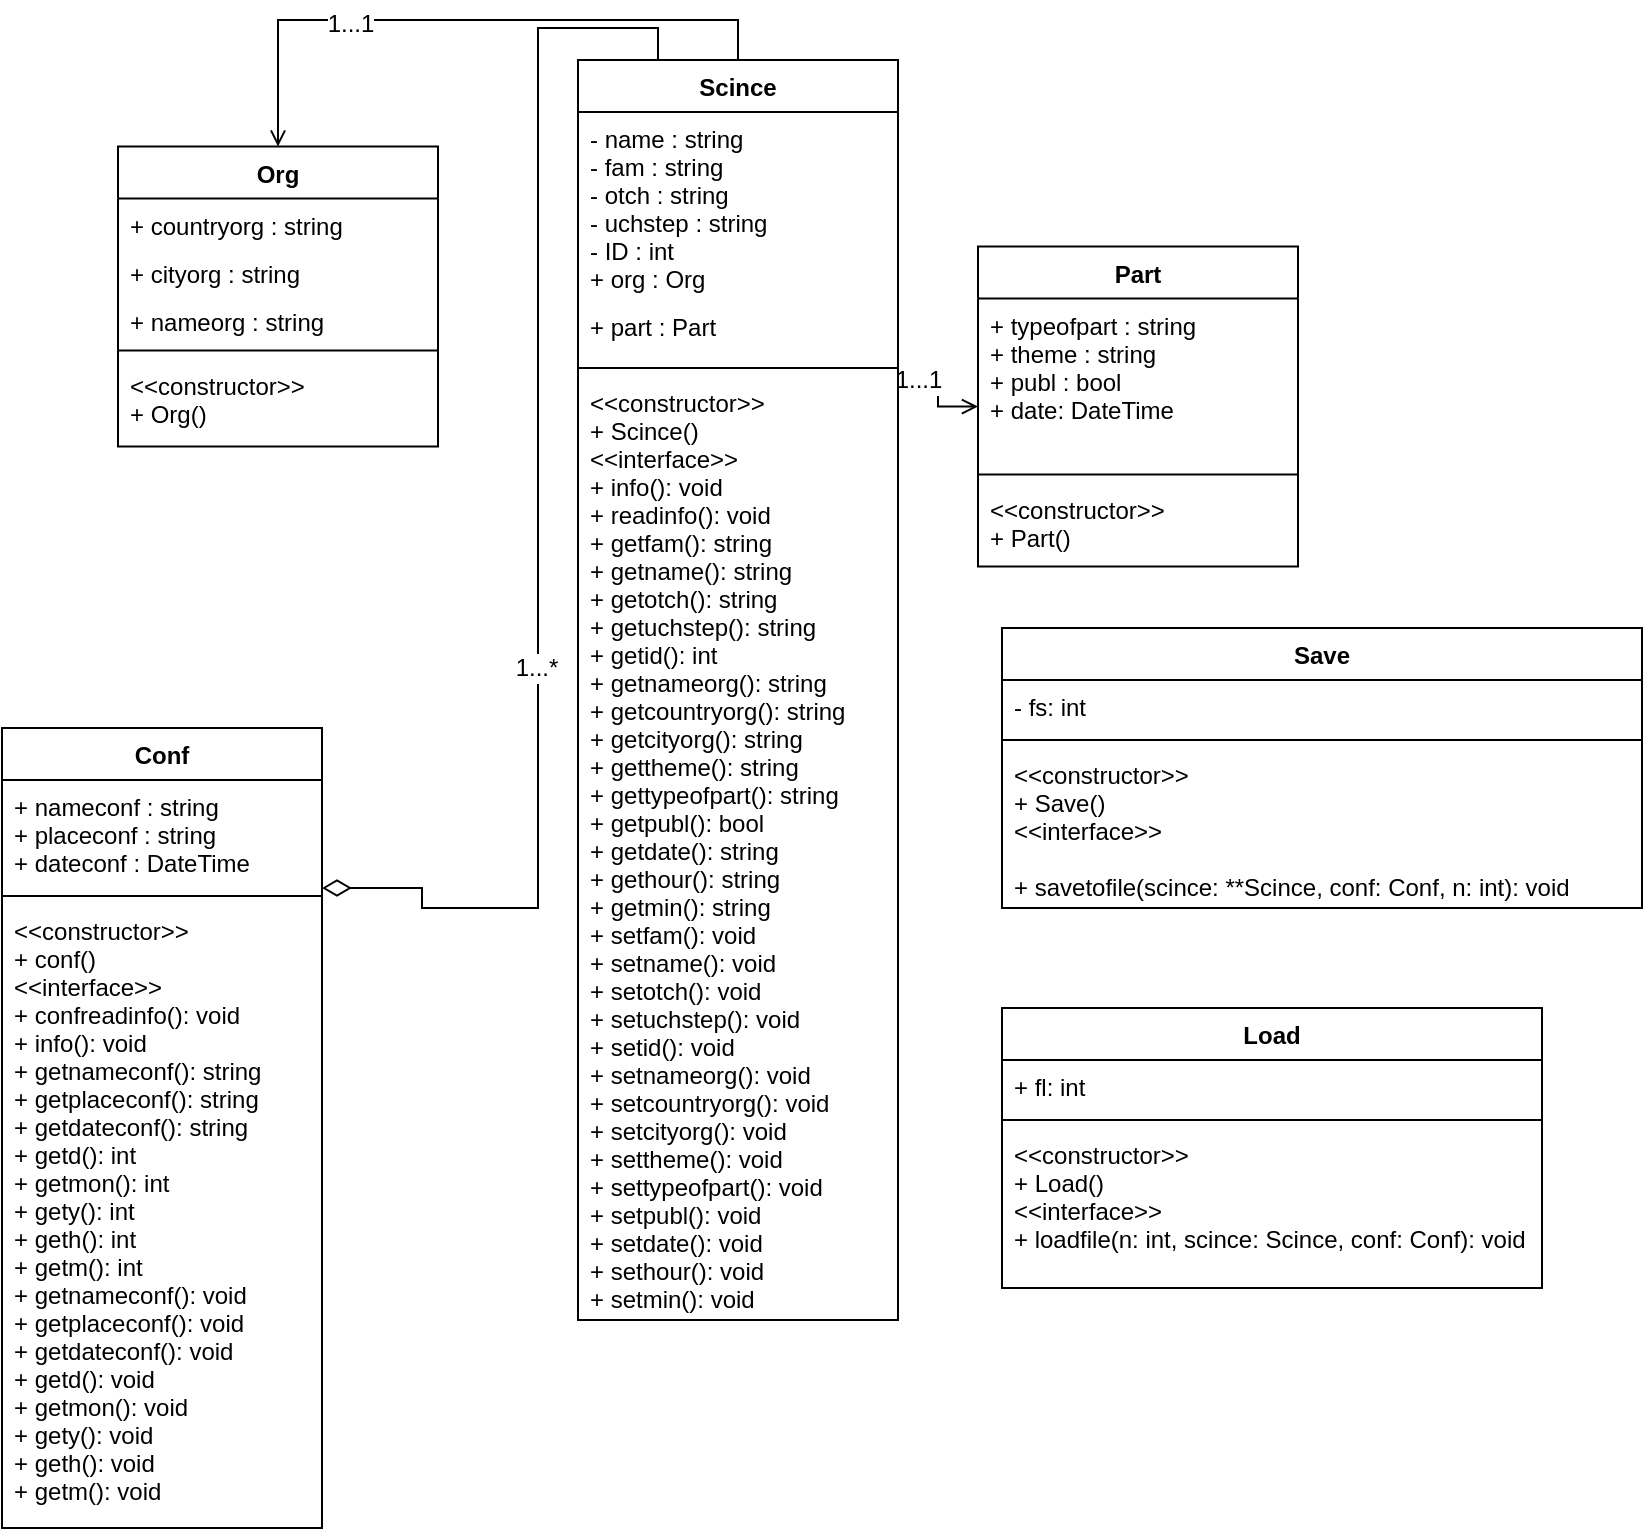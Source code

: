 <mxfile version="12.4.6" type="device"><diagram id="ocPIhnMkMWa0qQDS1hvW" name="Page-1"><mxGraphModel dx="1102" dy="481" grid="1" gridSize="10" guides="1" tooltips="1" connect="1" arrows="1" fold="1" page="1" pageScale="1" pageWidth="827" pageHeight="1169" math="0" shadow="0"><root><mxCell id="0"/><mxCell id="1" parent="0"/><mxCell id="85ttCQFfHKIFe7DCUe9L-9" value="Org" style="swimlane;fontStyle=1;align=center;verticalAlign=top;childLayout=stackLayout;horizontal=1;startSize=26;horizontalStack=0;resizeParent=1;resizeParentMax=0;resizeLast=0;collapsible=1;marginBottom=0;" parent="1" vertex="1"><mxGeometry x="118" y="129.29" width="160" height="150" as="geometry"/></mxCell><mxCell id="85ttCQFfHKIFe7DCUe9L-10" value="+ countryorg : string" style="text;strokeColor=none;fillColor=none;align=left;verticalAlign=top;spacingLeft=4;spacingRight=4;overflow=hidden;rotatable=0;points=[[0,0.5],[1,0.5]];portConstraint=eastwest;" parent="85ttCQFfHKIFe7DCUe9L-9" vertex="1"><mxGeometry y="26" width="160" height="24" as="geometry"/></mxCell><mxCell id="SH0llRPYAXwDKUJURmWh-3" value="+ cityorg : string" style="text;strokeColor=none;fillColor=none;align=left;verticalAlign=top;spacingLeft=4;spacingRight=4;overflow=hidden;rotatable=0;points=[[0,0.5],[1,0.5]];portConstraint=eastwest;" parent="85ttCQFfHKIFe7DCUe9L-9" vertex="1"><mxGeometry y="50" width="160" height="24" as="geometry"/></mxCell><mxCell id="SH0llRPYAXwDKUJURmWh-4" value="+ nameorg : string" style="text;strokeColor=none;fillColor=none;align=left;verticalAlign=top;spacingLeft=4;spacingRight=4;overflow=hidden;rotatable=0;points=[[0,0.5],[1,0.5]];portConstraint=eastwest;" parent="85ttCQFfHKIFe7DCUe9L-9" vertex="1"><mxGeometry y="74" width="160" height="24" as="geometry"/></mxCell><mxCell id="85ttCQFfHKIFe7DCUe9L-11" value="" style="line;strokeWidth=1;fillColor=none;align=left;verticalAlign=middle;spacingTop=-1;spacingLeft=3;spacingRight=3;rotatable=0;labelPosition=right;points=[];portConstraint=eastwest;" parent="85ttCQFfHKIFe7DCUe9L-9" vertex="1"><mxGeometry y="98" width="160" height="8" as="geometry"/></mxCell><mxCell id="85ttCQFfHKIFe7DCUe9L-12" value="&lt;&lt;constructor&gt;&gt;&#10;+ Org()" style="text;strokeColor=none;fillColor=none;align=left;verticalAlign=top;spacingLeft=4;spacingRight=4;overflow=hidden;rotatable=0;points=[[0,0.5],[1,0.5]];portConstraint=eastwest;" parent="85ttCQFfHKIFe7DCUe9L-9" vertex="1"><mxGeometry y="106" width="160" height="44" as="geometry"/></mxCell><mxCell id="85ttCQFfHKIFe7DCUe9L-31" style="edgeStyle=orthogonalEdgeStyle;rounded=0;orthogonalLoop=1;jettySize=auto;html=1;exitX=0.5;exitY=0;exitDx=0;exitDy=0;entryX=0.5;entryY=0;entryDx=0;entryDy=0;endArrow=open;endFill=0;" parent="1" source="85ttCQFfHKIFe7DCUe9L-25" target="85ttCQFfHKIFe7DCUe9L-9" edge="1"><mxGeometry relative="1" as="geometry"/></mxCell><mxCell id="SH0llRPYAXwDKUJURmWh-19" value="1...1" style="text;html=1;align=center;verticalAlign=middle;resizable=0;points=[];;labelBackgroundColor=#ffffff;" parent="85ttCQFfHKIFe7DCUe9L-31" vertex="1" connectable="0"><mxGeometry x="0.367" y="2" relative="1" as="geometry"><mxPoint as="offset"/></mxGeometry></mxCell><mxCell id="SH0llRPYAXwDKUJURmWh-12" style="edgeStyle=orthogonalEdgeStyle;rounded=0;orthogonalLoop=1;jettySize=auto;html=1;exitX=1;exitY=0.25;exitDx=0;exitDy=0;startArrow=none;startFill=0;startSize=12;endArrow=open;endFill=0;" parent="1" source="85ttCQFfHKIFe7DCUe9L-25" target="85ttCQFfHKIFe7DCUe9L-32" edge="1"><mxGeometry relative="1" as="geometry"/></mxCell><mxCell id="SH0llRPYAXwDKUJURmWh-18" value="1...1" style="text;html=1;align=center;verticalAlign=middle;resizable=0;points=[];;labelBackgroundColor=#ffffff;" parent="SH0llRPYAXwDKUJURmWh-12" vertex="1" connectable="0"><mxGeometry x="-0.652" y="-2" relative="1" as="geometry"><mxPoint as="offset"/></mxGeometry></mxCell><mxCell id="85ttCQFfHKIFe7DCUe9L-25" value="Scince" style="swimlane;fontStyle=1;align=center;verticalAlign=top;childLayout=stackLayout;horizontal=1;startSize=26;horizontalStack=0;resizeParent=1;resizeParentMax=0;resizeLast=0;collapsible=1;marginBottom=0;" parent="1" vertex="1"><mxGeometry x="348" y="86" width="160" height="630" as="geometry"/></mxCell><mxCell id="85ttCQFfHKIFe7DCUe9L-26" value="- name : string&#10;- fam : string&#10;- otch : string&#10;- uchstep : string&#10;- ID : int&#10;+ org : Org&#10;&#10;" style="text;strokeColor=none;fillColor=none;align=left;verticalAlign=top;spacingLeft=4;spacingRight=4;overflow=hidden;rotatable=0;points=[[0,0.5],[1,0.5]];portConstraint=eastwest;" parent="85ttCQFfHKIFe7DCUe9L-25" vertex="1"><mxGeometry y="26" width="160" height="94" as="geometry"/></mxCell><mxCell id="SH0llRPYAXwDKUJURmWh-14" value="+ part : Part" style="text;strokeColor=none;fillColor=none;align=left;verticalAlign=top;spacingLeft=4;spacingRight=4;overflow=hidden;rotatable=0;points=[[0,0.5],[1,0.5]];portConstraint=eastwest;" parent="85ttCQFfHKIFe7DCUe9L-25" vertex="1"><mxGeometry y="120" width="160" height="30" as="geometry"/></mxCell><mxCell id="85ttCQFfHKIFe7DCUe9L-27" value="" style="line;strokeWidth=1;fillColor=none;align=left;verticalAlign=middle;spacingTop=-1;spacingLeft=3;spacingRight=3;rotatable=0;labelPosition=right;points=[];portConstraint=eastwest;" parent="85ttCQFfHKIFe7DCUe9L-25" vertex="1"><mxGeometry y="150" width="160" height="8" as="geometry"/></mxCell><mxCell id="85ttCQFfHKIFe7DCUe9L-28" value="&lt;&lt;constructor&gt;&gt;&#10;+ Scince()&#10;&lt;&lt;interface&gt;&gt;&#10;+ info(): void&#10;+ readinfo(): void&#10;+ getfam(): string&#10;+ getname(): string&#10;+ getotch(): string&#10;+ getuchstep(): string&#10;+ getid(): int&#10;+ getnameorg(): string&#10;+ getcountryorg(): string&#10;+ getcityorg(): string&#10;+ gettheme(): string&#10;+ gettypeofpart(): string&#10;+ getpubl(): bool&#10;+ getdate(): string&#10;+ gethour(): string&#10;+ getmin(): string&#10;+ setfam(): void&#10;+ setname(): void&#10;+ setotch(): void&#10;+ setuchstep(): void&#10;+ setid(): void&#10;+ setnameorg(): void&#10;+ setcountryorg(): void&#10;+ setcityorg(): void&#10;+ settheme(): void&#10;+ settypeofpart(): void&#10;+ setpubl(): void&#10;+ setdate(): void&#10;+ sethour(): void&#10;+ setmin(): void&#10;" style="text;strokeColor=none;fillColor=none;align=left;verticalAlign=top;spacingLeft=4;spacingRight=4;overflow=hidden;rotatable=0;points=[[0,0.5],[1,0.5]];portConstraint=eastwest;" parent="85ttCQFfHKIFe7DCUe9L-25" vertex="1"><mxGeometry y="158" width="160" height="472" as="geometry"/></mxCell><mxCell id="85ttCQFfHKIFe7DCUe9L-32" value="Part" style="swimlane;fontStyle=1;align=center;verticalAlign=top;childLayout=stackLayout;horizontal=1;startSize=26;horizontalStack=0;resizeParent=1;resizeParentMax=0;resizeLast=0;collapsible=1;marginBottom=0;" parent="1" vertex="1"><mxGeometry x="548" y="179.29" width="160" height="160" as="geometry"/></mxCell><mxCell id="85ttCQFfHKIFe7DCUe9L-33" value="+ typeofpart : string&#10;+ theme : string&#10;+ publ : bool&#10;+ date: DateTime" style="text;strokeColor=none;fillColor=none;align=left;verticalAlign=top;spacingLeft=4;spacingRight=4;overflow=hidden;rotatable=0;points=[[0,0.5],[1,0.5]];portConstraint=eastwest;" parent="85ttCQFfHKIFe7DCUe9L-32" vertex="1"><mxGeometry y="26" width="160" height="84" as="geometry"/></mxCell><mxCell id="85ttCQFfHKIFe7DCUe9L-34" value="" style="line;strokeWidth=1;fillColor=none;align=left;verticalAlign=middle;spacingTop=-1;spacingLeft=3;spacingRight=3;rotatable=0;labelPosition=right;points=[];portConstraint=eastwest;" parent="85ttCQFfHKIFe7DCUe9L-32" vertex="1"><mxGeometry y="110" width="160" height="8" as="geometry"/></mxCell><mxCell id="85ttCQFfHKIFe7DCUe9L-35" value="&lt;&lt;constructor&gt;&gt;&#10;+ Part()" style="text;strokeColor=none;fillColor=none;align=left;verticalAlign=top;spacingLeft=4;spacingRight=4;overflow=hidden;rotatable=0;points=[[0,0.5],[1,0.5]];portConstraint=eastwest;" parent="85ttCQFfHKIFe7DCUe9L-32" vertex="1"><mxGeometry y="118" width="160" height="42" as="geometry"/></mxCell><mxCell id="85ttCQFfHKIFe7DCUe9L-44" style="edgeStyle=orthogonalEdgeStyle;rounded=0;orthogonalLoop=1;jettySize=auto;html=1;entryX=0.25;entryY=0;entryDx=0;entryDy=0;endArrow=none;endFill=0;startArrow=diamondThin;startFill=0;startSize=12;" parent="1" source="85ttCQFfHKIFe7DCUe9L-40" target="85ttCQFfHKIFe7DCUe9L-25" edge="1"><mxGeometry relative="1" as="geometry"><mxPoint x="218" y="441.29" as="targetPoint"/><Array as="points"><mxPoint x="270" y="500"/><mxPoint x="270" y="510"/><mxPoint x="328" y="510"/><mxPoint x="328" y="70"/><mxPoint x="388" y="70"/></Array></mxGeometry></mxCell><mxCell id="SH0llRPYAXwDKUJURmWh-20" value="1...*" style="text;html=1;align=center;verticalAlign=middle;resizable=0;points=[];;labelBackgroundColor=#ffffff;" parent="85ttCQFfHKIFe7DCUe9L-44" vertex="1" connectable="0"><mxGeometry x="-0.249" y="1" relative="1" as="geometry"><mxPoint as="offset"/></mxGeometry></mxCell><mxCell id="85ttCQFfHKIFe7DCUe9L-39" value="Conf" style="swimlane;fontStyle=1;align=center;verticalAlign=top;childLayout=stackLayout;horizontal=1;startSize=26;horizontalStack=0;resizeParent=1;resizeParentMax=0;resizeLast=0;collapsible=1;marginBottom=0;" parent="1" vertex="1"><mxGeometry x="60" y="420" width="160" height="400" as="geometry"/></mxCell><mxCell id="85ttCQFfHKIFe7DCUe9L-40" value="+ nameconf : string&#10;+ placeconf : string&#10;+ dateconf : DateTime" style="text;strokeColor=none;fillColor=none;align=left;verticalAlign=top;spacingLeft=4;spacingRight=4;overflow=hidden;rotatable=0;points=[[0,0.5],[1,0.5]];portConstraint=eastwest;" parent="85ttCQFfHKIFe7DCUe9L-39" vertex="1"><mxGeometry y="26" width="160" height="54" as="geometry"/></mxCell><mxCell id="85ttCQFfHKIFe7DCUe9L-41" value="" style="line;strokeWidth=1;fillColor=none;align=left;verticalAlign=middle;spacingTop=-1;spacingLeft=3;spacingRight=3;rotatable=0;labelPosition=right;points=[];portConstraint=eastwest;" parent="85ttCQFfHKIFe7DCUe9L-39" vertex="1"><mxGeometry y="80" width="160" height="8" as="geometry"/></mxCell><mxCell id="85ttCQFfHKIFe7DCUe9L-42" value="&lt;&lt;constructor&gt;&gt;&#10;+ conf()&#10;&lt;&lt;interface&gt;&gt;&#10;+ confreadinfo(): void&#10;+ info(): void&#10;+ getnameconf(): string&#10;+ getplaceconf(): string&#10;+ getdateconf(): string&#10;+ getd(): int&#10;+ getmon(): int&#10;+ gety(): int&#10;+ geth(): int&#10;+ getm(): int&#10;+ getnameconf(): void&#10;+ getplaceconf(): void&#10;+ getdateconf(): void&#10;+ getd(): void&#10;+ getmon(): void&#10;+ gety(): void&#10;+ geth(): void&#10;+ getm(): void" style="text;strokeColor=none;fillColor=none;align=left;verticalAlign=top;spacingLeft=4;spacingRight=4;overflow=hidden;rotatable=0;points=[[0,0.5],[1,0.5]];portConstraint=eastwest;" parent="85ttCQFfHKIFe7DCUe9L-39" vertex="1"><mxGeometry y="88" width="160" height="312" as="geometry"/></mxCell><mxCell id="32iHDFGuFrlbY54q9_J5-10" value="Save" style="swimlane;fontStyle=1;align=center;verticalAlign=top;childLayout=stackLayout;horizontal=1;startSize=26;horizontalStack=0;resizeParent=1;resizeParentMax=0;resizeLast=0;collapsible=1;marginBottom=0;" parent="1" vertex="1"><mxGeometry x="560" y="370" width="320" height="140" as="geometry"/></mxCell><mxCell id="32iHDFGuFrlbY54q9_J5-11" value="- fs: int" style="text;strokeColor=none;fillColor=none;align=left;verticalAlign=top;spacingLeft=4;spacingRight=4;overflow=hidden;rotatable=0;points=[[0,0.5],[1,0.5]];portConstraint=eastwest;" parent="32iHDFGuFrlbY54q9_J5-10" vertex="1"><mxGeometry y="26" width="320" height="26" as="geometry"/></mxCell><mxCell id="32iHDFGuFrlbY54q9_J5-12" value="" style="line;strokeWidth=1;fillColor=none;align=left;verticalAlign=middle;spacingTop=-1;spacingLeft=3;spacingRight=3;rotatable=0;labelPosition=right;points=[];portConstraint=eastwest;" parent="32iHDFGuFrlbY54q9_J5-10" vertex="1"><mxGeometry y="52" width="320" height="8" as="geometry"/></mxCell><mxCell id="32iHDFGuFrlbY54q9_J5-13" value="&lt;&lt;constructor&gt;&gt;&#10;+ Save()&#10;&lt;&lt;interface&gt;&gt;&#10;&#10;+ savetofile(scince: **Scince, conf: Conf, n: int): void" style="text;strokeColor=none;fillColor=none;align=left;verticalAlign=top;spacingLeft=4;spacingRight=4;overflow=hidden;rotatable=0;points=[[0,0.5],[1,0.5]];portConstraint=eastwest;" parent="32iHDFGuFrlbY54q9_J5-10" vertex="1"><mxGeometry y="60" width="320" height="80" as="geometry"/></mxCell><mxCell id="fthw05h0vaVkUN358QRU-1" value="Load" style="swimlane;fontStyle=1;align=center;verticalAlign=top;childLayout=stackLayout;horizontal=1;startSize=26;horizontalStack=0;resizeParent=1;resizeParentMax=0;resizeLast=0;collapsible=1;marginBottom=0;" vertex="1" parent="1"><mxGeometry x="560" y="560" width="270" height="140" as="geometry"/></mxCell><mxCell id="fthw05h0vaVkUN358QRU-2" value="+ fl: int" style="text;strokeColor=none;fillColor=none;align=left;verticalAlign=top;spacingLeft=4;spacingRight=4;overflow=hidden;rotatable=0;points=[[0,0.5],[1,0.5]];portConstraint=eastwest;" vertex="1" parent="fthw05h0vaVkUN358QRU-1"><mxGeometry y="26" width="270" height="26" as="geometry"/></mxCell><mxCell id="fthw05h0vaVkUN358QRU-3" value="" style="line;strokeWidth=1;fillColor=none;align=left;verticalAlign=middle;spacingTop=-1;spacingLeft=3;spacingRight=3;rotatable=0;labelPosition=right;points=[];portConstraint=eastwest;" vertex="1" parent="fthw05h0vaVkUN358QRU-1"><mxGeometry y="52" width="270" height="8" as="geometry"/></mxCell><mxCell id="fthw05h0vaVkUN358QRU-4" value="&lt;&lt;constructor&gt;&gt;&#10;+ Load()&#10;&lt;&lt;interface&gt;&gt;&#10;+ loadfile(n: int, scince: Scince, conf: Conf): void" style="text;strokeColor=none;fillColor=none;align=left;verticalAlign=top;spacingLeft=4;spacingRight=4;overflow=hidden;rotatable=0;points=[[0,0.5],[1,0.5]];portConstraint=eastwest;" vertex="1" parent="fthw05h0vaVkUN358QRU-1"><mxGeometry y="60" width="270" height="80" as="geometry"/></mxCell></root></mxGraphModel></diagram></mxfile>